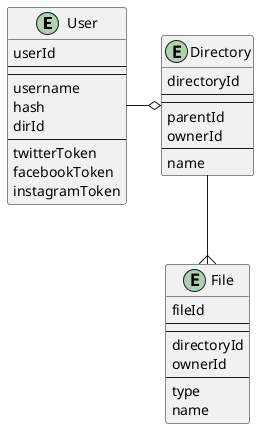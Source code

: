 @startuml

entity User {
userId
----
----
username
hash
dirId
----
twitterToken
facebookToken
instagramToken
}

entity File {
fileId
----
----
directoryId
ownerId
----
type
name
}

entity Directory {
directoryId
----
----
parentId
ownerId
----
name
}

User -o Directory
Directory --{ File
@enduml